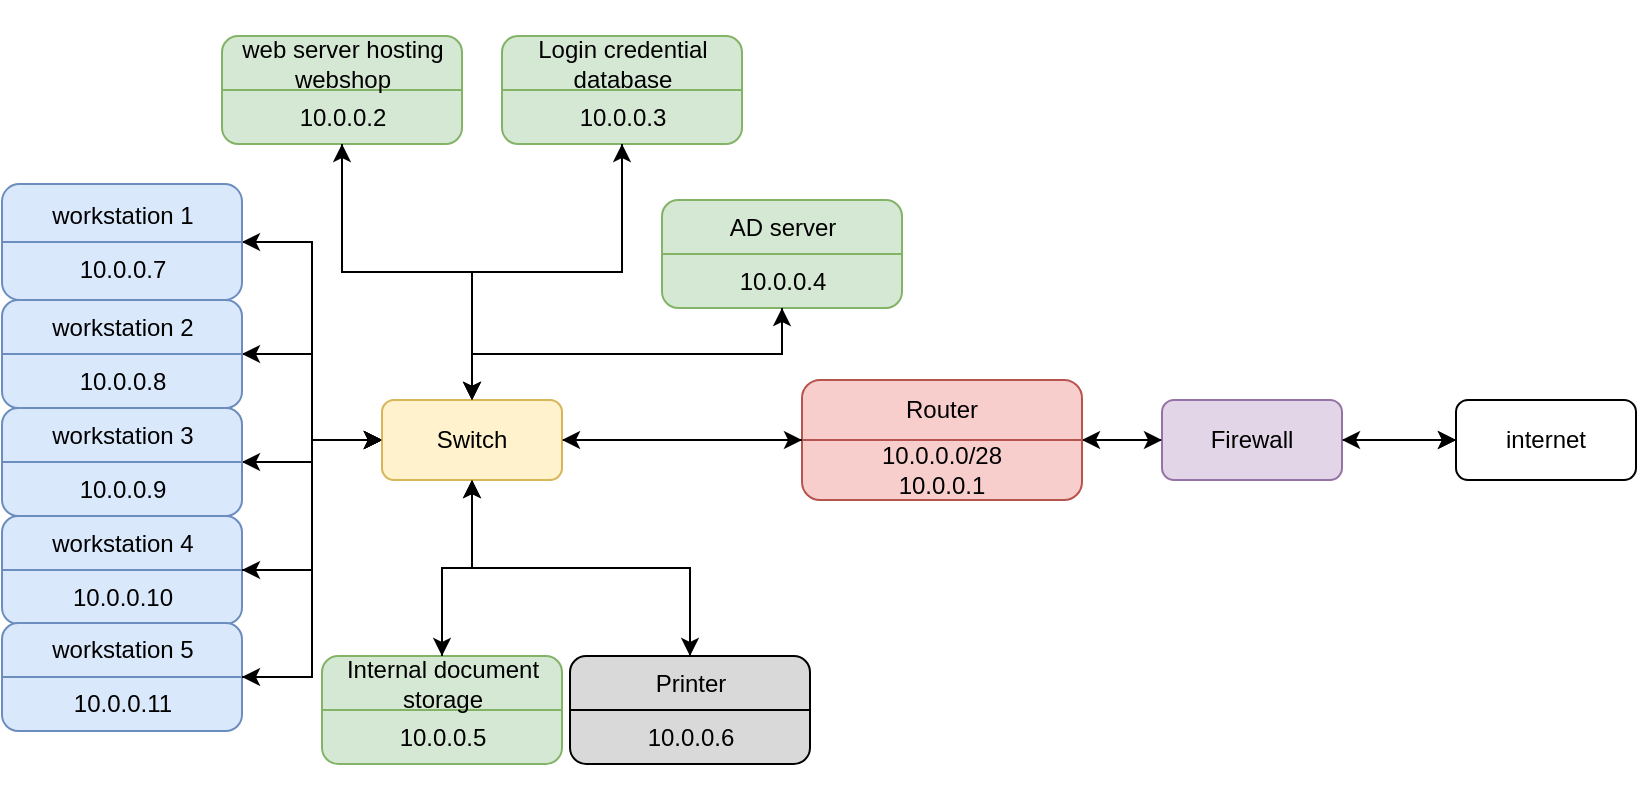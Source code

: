 <mxfile version="22.0.3" type="device">
  <diagram name="Page-1" id="LN097uPsQeDj9nCGL8V_">
    <mxGraphModel dx="982" dy="665" grid="1" gridSize="10" guides="1" tooltips="1" connect="1" arrows="1" fold="1" page="1" pageScale="1" pageWidth="827" pageHeight="1169" math="0" shadow="0">
      <root>
        <mxCell id="0" />
        <mxCell id="1" parent="0" />
        <mxCell id="njN2i-LVsgVJ1UvWSxGF-36" value="" style="group" parent="1" vertex="1" connectable="0">
          <mxGeometry x="10" y="410" width="120" height="90" as="geometry" />
        </mxCell>
        <mxCell id="njN2i-LVsgVJ1UvWSxGF-37" value="" style="rounded=1;whiteSpace=wrap;html=1;container=0;fillColor=#dae8fc;strokeColor=#6c8ebf;" parent="njN2i-LVsgVJ1UvWSxGF-36" vertex="1">
          <mxGeometry y="18" width="120" height="54" as="geometry" />
        </mxCell>
        <mxCell id="njN2i-LVsgVJ1UvWSxGF-38" value="" style="endArrow=none;html=1;rounded=0;entryX=1;entryY=0.5;entryDx=0;entryDy=0;fillColor=#dae8fc;strokeColor=#6c8ebf;" parent="njN2i-LVsgVJ1UvWSxGF-36" target="njN2i-LVsgVJ1UvWSxGF-37" edge="1">
          <mxGeometry width="50" height="50" relative="1" as="geometry">
            <mxPoint y="45" as="sourcePoint" />
            <mxPoint x="56.842" y="45" as="targetPoint" />
          </mxGeometry>
        </mxCell>
        <mxCell id="njN2i-LVsgVJ1UvWSxGF-39" value="workstation 4" style="text;html=1;strokeColor=none;fillColor=none;align=center;verticalAlign=middle;whiteSpace=wrap;rounded=0;container=0;" parent="njN2i-LVsgVJ1UvWSxGF-36" vertex="1">
          <mxGeometry x="8.571" y="18" width="102.857" height="27" as="geometry" />
        </mxCell>
        <mxCell id="njN2i-LVsgVJ1UvWSxGF-40" value="10.0.0.10" style="text;html=1;strokeColor=none;fillColor=none;align=center;verticalAlign=middle;whiteSpace=wrap;rounded=0;container=0;" parent="njN2i-LVsgVJ1UvWSxGF-36" vertex="1">
          <mxGeometry x="8.571" y="45" width="102.857" height="27" as="geometry" />
        </mxCell>
        <mxCell id="6VdATLwpPyrFod4XCKAj-17" style="edgeStyle=orthogonalEdgeStyle;rounded=0;orthogonalLoop=1;jettySize=auto;html=1;exitX=0;exitY=0.5;exitDx=0;exitDy=0;entryX=1;entryY=0.5;entryDx=0;entryDy=0;" edge="1" parent="1" source="6VdATLwpPyrFod4XCKAj-7" target="njN2i-LVsgVJ1UvWSxGF-22">
          <mxGeometry relative="1" as="geometry" />
        </mxCell>
        <mxCell id="6VdATLwpPyrFod4XCKAj-18" style="edgeStyle=orthogonalEdgeStyle;rounded=0;orthogonalLoop=1;jettySize=auto;html=1;exitX=0;exitY=0.5;exitDx=0;exitDy=0;entryX=1;entryY=0.5;entryDx=0;entryDy=0;" edge="1" parent="1" source="6VdATLwpPyrFod4XCKAj-7" target="njN2i-LVsgVJ1UvWSxGF-27">
          <mxGeometry relative="1" as="geometry" />
        </mxCell>
        <mxCell id="6VdATLwpPyrFod4XCKAj-20" style="edgeStyle=orthogonalEdgeStyle;rounded=0;orthogonalLoop=1;jettySize=auto;html=1;exitX=0;exitY=0.5;exitDx=0;exitDy=0;entryX=1;entryY=0.5;entryDx=0;entryDy=0;" edge="1" parent="1" source="6VdATLwpPyrFod4XCKAj-7" target="njN2i-LVsgVJ1UvWSxGF-32">
          <mxGeometry relative="1" as="geometry" />
        </mxCell>
        <mxCell id="6VdATLwpPyrFod4XCKAj-21" style="edgeStyle=orthogonalEdgeStyle;rounded=0;orthogonalLoop=1;jettySize=auto;html=1;exitX=0;exitY=0.5;exitDx=0;exitDy=0;entryX=1;entryY=0.5;entryDx=0;entryDy=0;" edge="1" parent="1" source="6VdATLwpPyrFod4XCKAj-7" target="njN2i-LVsgVJ1UvWSxGF-37">
          <mxGeometry relative="1" as="geometry" />
        </mxCell>
        <mxCell id="6VdATLwpPyrFod4XCKAj-9" style="edgeStyle=orthogonalEdgeStyle;rounded=0;orthogonalLoop=1;jettySize=auto;html=1;exitX=1;exitY=0.5;exitDx=0;exitDy=0;entryX=0;entryY=0.5;entryDx=0;entryDy=0;" edge="1" parent="1" source="njN2i-LVsgVJ1UvWSxGF-22" target="6VdATLwpPyrFod4XCKAj-7">
          <mxGeometry relative="1" as="geometry" />
        </mxCell>
        <mxCell id="6VdATLwpPyrFod4XCKAj-12" style="edgeStyle=orthogonalEdgeStyle;rounded=0;orthogonalLoop=1;jettySize=auto;html=1;exitX=1;exitY=0.5;exitDx=0;exitDy=0;entryX=0;entryY=0.5;entryDx=0;entryDy=0;" edge="1" parent="1" source="njN2i-LVsgVJ1UvWSxGF-27" target="6VdATLwpPyrFod4XCKAj-7">
          <mxGeometry relative="1" as="geometry" />
        </mxCell>
        <mxCell id="6VdATLwpPyrFod4XCKAj-14" style="edgeStyle=orthogonalEdgeStyle;rounded=0;orthogonalLoop=1;jettySize=auto;html=1;exitX=1;exitY=0.5;exitDx=0;exitDy=0;entryX=0;entryY=0.5;entryDx=0;entryDy=0;" edge="1" parent="1" source="njN2i-LVsgVJ1UvWSxGF-32" target="6VdATLwpPyrFod4XCKAj-7">
          <mxGeometry relative="1" as="geometry" />
        </mxCell>
        <mxCell id="6VdATLwpPyrFod4XCKAj-15" style="edgeStyle=orthogonalEdgeStyle;rounded=0;orthogonalLoop=1;jettySize=auto;html=1;exitX=1;exitY=0.5;exitDx=0;exitDy=0;entryX=0;entryY=0.5;entryDx=0;entryDy=0;" edge="1" parent="1" source="njN2i-LVsgVJ1UvWSxGF-37" target="6VdATLwpPyrFod4XCKAj-7">
          <mxGeometry relative="1" as="geometry" />
        </mxCell>
        <mxCell id="6VdATLwpPyrFod4XCKAj-36" style="edgeStyle=orthogonalEdgeStyle;rounded=0;orthogonalLoop=1;jettySize=auto;html=1;exitX=0;exitY=0.5;exitDx=0;exitDy=0;entryX=1;entryY=0.5;entryDx=0;entryDy=0;" edge="1" parent="1" source="6VdATLwpPyrFod4XCKAj-26" target="njN2i-LVsgVJ1UvWSxGF-4">
          <mxGeometry relative="1" as="geometry" />
        </mxCell>
        <mxCell id="6VdATLwpPyrFod4XCKAj-88" style="edgeStyle=orthogonalEdgeStyle;rounded=0;orthogonalLoop=1;jettySize=auto;html=1;exitX=1;exitY=0.5;exitDx=0;exitDy=0;entryX=0;entryY=0.5;entryDx=0;entryDy=0;" edge="1" parent="1" source="6VdATLwpPyrFod4XCKAj-26" target="6VdATLwpPyrFod4XCKAj-87">
          <mxGeometry relative="1" as="geometry" />
        </mxCell>
        <mxCell id="6VdATLwpPyrFod4XCKAj-89" style="edgeStyle=orthogonalEdgeStyle;rounded=0;orthogonalLoop=1;jettySize=auto;html=1;exitX=1;exitY=0.5;exitDx=0;exitDy=0;entryX=0;entryY=0.5;entryDx=0;entryDy=0;" edge="1" parent="1" source="6VdATLwpPyrFod4XCKAj-26" target="6VdATLwpPyrFod4XCKAj-87">
          <mxGeometry relative="1" as="geometry" />
        </mxCell>
        <mxCell id="6VdATLwpPyrFod4XCKAj-26" value="Firewall" style="rounded=1;whiteSpace=wrap;html=1;fillColor=#e1d5e7;strokeColor=#9673a6;" vertex="1" parent="1">
          <mxGeometry x="590" y="370" width="90" height="40" as="geometry" />
        </mxCell>
        <mxCell id="6VdATLwpPyrFod4XCKAj-30" value="" style="group" vertex="1" connectable="0" parent="1">
          <mxGeometry x="120" y="170" width="120" height="90" as="geometry" />
        </mxCell>
        <mxCell id="6VdATLwpPyrFod4XCKAj-31" value="" style="rounded=1;whiteSpace=wrap;html=1;container=0;fillColor=#d5e8d4;strokeColor=#82b366;" vertex="1" parent="6VdATLwpPyrFod4XCKAj-30">
          <mxGeometry y="18" width="120" height="54" as="geometry" />
        </mxCell>
        <mxCell id="6VdATLwpPyrFod4XCKAj-32" value="" style="endArrow=none;html=1;rounded=0;entryX=1;entryY=0.5;entryDx=0;entryDy=0;fillColor=#d5e8d4;strokeColor=#82b366;" edge="1" parent="6VdATLwpPyrFod4XCKAj-30" target="6VdATLwpPyrFod4XCKAj-31">
          <mxGeometry width="50" height="50" relative="1" as="geometry">
            <mxPoint y="45" as="sourcePoint" />
            <mxPoint x="56.842" y="45" as="targetPoint" />
          </mxGeometry>
        </mxCell>
        <mxCell id="6VdATLwpPyrFod4XCKAj-33" value="web server hosting webshop" style="text;html=1;strokeColor=none;fillColor=none;align=center;verticalAlign=middle;whiteSpace=wrap;rounded=0;container=0;" vertex="1" parent="6VdATLwpPyrFod4XCKAj-30">
          <mxGeometry x="8.571" y="18" width="102.857" height="27" as="geometry" />
        </mxCell>
        <mxCell id="6VdATLwpPyrFod4XCKAj-34" value="10.0.0.2" style="text;html=1;strokeColor=none;fillColor=none;align=center;verticalAlign=middle;whiteSpace=wrap;rounded=0;container=0;" vertex="1" parent="6VdATLwpPyrFod4XCKAj-30">
          <mxGeometry x="8.571" y="45" width="102.857" height="27" as="geometry" />
        </mxCell>
        <mxCell id="6VdATLwpPyrFod4XCKAj-35" style="edgeStyle=orthogonalEdgeStyle;rounded=0;orthogonalLoop=1;jettySize=auto;html=1;exitX=1;exitY=0.5;exitDx=0;exitDy=0;" edge="1" parent="1" source="njN2i-LVsgVJ1UvWSxGF-4" target="6VdATLwpPyrFod4XCKAj-26">
          <mxGeometry relative="1" as="geometry" />
        </mxCell>
        <mxCell id="njN2i-LVsgVJ1UvWSxGF-4" value="" style="rounded=1;whiteSpace=wrap;html=1;container=0;fillColor=#f8cecc;strokeColor=#b85450;" parent="1" vertex="1">
          <mxGeometry x="410" y="360" width="140" height="60" as="geometry" />
        </mxCell>
        <mxCell id="njN2i-LVsgVJ1UvWSxGF-13" value="" style="endArrow=none;html=1;rounded=0;entryX=1;entryY=0.5;entryDx=0;entryDy=0;fillColor=#f8cecc;strokeColor=#b85450;" parent="1" target="njN2i-LVsgVJ1UvWSxGF-4" edge="1">
          <mxGeometry width="50" height="50" relative="1" as="geometry">
            <mxPoint x="410" y="390" as="sourcePoint" />
            <mxPoint x="476.316" y="390" as="targetPoint" />
          </mxGeometry>
        </mxCell>
        <mxCell id="njN2i-LVsgVJ1UvWSxGF-18" value="Router" style="text;html=1;strokeColor=none;fillColor=none;align=center;verticalAlign=middle;whiteSpace=wrap;rounded=0;container=0;" parent="1" vertex="1">
          <mxGeometry x="420" y="360" width="120" height="30" as="geometry" />
        </mxCell>
        <mxCell id="njN2i-LVsgVJ1UvWSxGF-19" value="10.0.0.0/28&lt;br&gt;10.0.0.1" style="text;html=1;strokeColor=none;fillColor=none;align=center;verticalAlign=middle;whiteSpace=wrap;rounded=0;container=0;" parent="1" vertex="1">
          <mxGeometry x="420" y="390" width="120" height="30" as="geometry" />
        </mxCell>
        <mxCell id="6VdATLwpPyrFod4XCKAj-27" style="edgeStyle=orthogonalEdgeStyle;rounded=0;orthogonalLoop=1;jettySize=auto;html=1;exitX=1;exitY=0.5;exitDx=0;exitDy=0;entryX=0;entryY=0.5;entryDx=0;entryDy=0;" edge="1" parent="1" source="6VdATLwpPyrFod4XCKAj-7" target="njN2i-LVsgVJ1UvWSxGF-4">
          <mxGeometry relative="1" as="geometry" />
        </mxCell>
        <mxCell id="6VdATLwpPyrFod4XCKAj-39" style="edgeStyle=orthogonalEdgeStyle;rounded=0;orthogonalLoop=1;jettySize=auto;html=1;exitX=0.5;exitY=0;exitDx=0;exitDy=0;entryX=0.5;entryY=1;entryDx=0;entryDy=0;" edge="1" parent="1" source="6VdATLwpPyrFod4XCKAj-7" target="6VdATLwpPyrFod4XCKAj-34">
          <mxGeometry relative="1" as="geometry" />
        </mxCell>
        <mxCell id="6VdATLwpPyrFod4XCKAj-61" style="edgeStyle=orthogonalEdgeStyle;rounded=0;orthogonalLoop=1;jettySize=auto;html=1;exitX=0.5;exitY=0;exitDx=0;exitDy=0;entryX=0.5;entryY=1;entryDx=0;entryDy=0;" edge="1" parent="1" source="6VdATLwpPyrFod4XCKAj-7" target="6VdATLwpPyrFod4XCKAj-52">
          <mxGeometry relative="1" as="geometry" />
        </mxCell>
        <mxCell id="6VdATLwpPyrFod4XCKAj-63" style="edgeStyle=orthogonalEdgeStyle;rounded=0;orthogonalLoop=1;jettySize=auto;html=1;exitX=0.5;exitY=1;exitDx=0;exitDy=0;entryX=0.5;entryY=0;entryDx=0;entryDy=0;" edge="1" parent="1" source="6VdATLwpPyrFod4XCKAj-7" target="6VdATLwpPyrFod4XCKAj-44">
          <mxGeometry relative="1" as="geometry" />
        </mxCell>
        <mxCell id="6VdATLwpPyrFod4XCKAj-71" style="edgeStyle=orthogonalEdgeStyle;rounded=0;orthogonalLoop=1;jettySize=auto;html=1;exitX=0.5;exitY=1;exitDx=0;exitDy=0;entryX=0.5;entryY=0;entryDx=0;entryDy=0;" edge="1" parent="1" source="6VdATLwpPyrFod4XCKAj-7" target="6VdATLwpPyrFod4XCKAj-55">
          <mxGeometry relative="1" as="geometry" />
        </mxCell>
        <mxCell id="6VdATLwpPyrFod4XCKAj-78" style="edgeStyle=orthogonalEdgeStyle;rounded=0;orthogonalLoop=1;jettySize=auto;html=1;exitX=0.5;exitY=0;exitDx=0;exitDy=0;entryX=0.5;entryY=1;entryDx=0;entryDy=0;" edge="1" parent="1" source="6VdATLwpPyrFod4XCKAj-7" target="6VdATLwpPyrFod4XCKAj-76">
          <mxGeometry relative="1" as="geometry" />
        </mxCell>
        <mxCell id="6VdATLwpPyrFod4XCKAj-86" style="edgeStyle=orthogonalEdgeStyle;rounded=0;orthogonalLoop=1;jettySize=auto;html=1;exitX=0;exitY=0.5;exitDx=0;exitDy=0;entryX=1;entryY=0.5;entryDx=0;entryDy=0;" edge="1" parent="1" source="6VdATLwpPyrFod4XCKAj-7" target="6VdATLwpPyrFod4XCKAj-81">
          <mxGeometry relative="1" as="geometry" />
        </mxCell>
        <mxCell id="6VdATLwpPyrFod4XCKAj-7" value="Switch" style="rounded=1;whiteSpace=wrap;html=1;fillColor=#fff2cc;strokeColor=#d6b656;" vertex="1" parent="1">
          <mxGeometry x="200" y="370" width="90" height="40" as="geometry" />
        </mxCell>
        <mxCell id="6VdATLwpPyrFod4XCKAj-28" style="edgeStyle=orthogonalEdgeStyle;rounded=0;orthogonalLoop=1;jettySize=auto;html=1;exitX=0;exitY=0.5;exitDx=0;exitDy=0;entryX=1;entryY=0.5;entryDx=0;entryDy=0;" edge="1" parent="1" source="njN2i-LVsgVJ1UvWSxGF-4" target="6VdATLwpPyrFod4XCKAj-7">
          <mxGeometry relative="1" as="geometry" />
        </mxCell>
        <mxCell id="6VdATLwpPyrFod4XCKAj-40" style="edgeStyle=orthogonalEdgeStyle;rounded=0;orthogonalLoop=1;jettySize=auto;html=1;exitX=0.5;exitY=1;exitDx=0;exitDy=0;entryX=0.5;entryY=0;entryDx=0;entryDy=0;" edge="1" parent="1" source="6VdATLwpPyrFod4XCKAj-34" target="6VdATLwpPyrFod4XCKAj-7">
          <mxGeometry relative="1" as="geometry" />
        </mxCell>
        <mxCell id="6VdATLwpPyrFod4XCKAj-41" value="" style="group" vertex="1" connectable="0" parent="1">
          <mxGeometry x="294" y="480" width="120" height="90" as="geometry" />
        </mxCell>
        <mxCell id="6VdATLwpPyrFod4XCKAj-42" value="" style="rounded=1;whiteSpace=wrap;html=1;container=0;fillColor=#D9D9D9;" vertex="1" parent="6VdATLwpPyrFod4XCKAj-41">
          <mxGeometry y="18" width="120" height="54" as="geometry" />
        </mxCell>
        <mxCell id="6VdATLwpPyrFod4XCKAj-43" value="" style="endArrow=none;html=1;rounded=0;entryX=1;entryY=0.5;entryDx=0;entryDy=0;" edge="1" parent="6VdATLwpPyrFod4XCKAj-41" target="6VdATLwpPyrFod4XCKAj-42">
          <mxGeometry width="50" height="50" relative="1" as="geometry">
            <mxPoint y="45" as="sourcePoint" />
            <mxPoint x="56.842" y="45" as="targetPoint" />
          </mxGeometry>
        </mxCell>
        <mxCell id="6VdATLwpPyrFod4XCKAj-44" value="Printer" style="text;html=1;strokeColor=none;fillColor=none;align=center;verticalAlign=middle;whiteSpace=wrap;rounded=0;container=0;" vertex="1" parent="6VdATLwpPyrFod4XCKAj-41">
          <mxGeometry x="8.571" y="18" width="102.857" height="27" as="geometry" />
        </mxCell>
        <mxCell id="6VdATLwpPyrFod4XCKAj-45" value="10.0.0.6" style="text;html=1;strokeColor=none;fillColor=none;align=center;verticalAlign=middle;whiteSpace=wrap;rounded=0;container=0;" vertex="1" parent="6VdATLwpPyrFod4XCKAj-41">
          <mxGeometry x="8.571" y="45" width="102.857" height="27" as="geometry" />
        </mxCell>
        <mxCell id="6VdATLwpPyrFod4XCKAj-49" value="" style="rounded=1;whiteSpace=wrap;html=1;container=0;fillColor=#d5e8d4;strokeColor=#82b366;" vertex="1" parent="1">
          <mxGeometry x="260" y="188" width="120" height="54" as="geometry" />
        </mxCell>
        <mxCell id="6VdATLwpPyrFod4XCKAj-50" value="" style="endArrow=none;html=1;rounded=0;entryX=1;entryY=0.5;entryDx=0;entryDy=0;fillColor=#d5e8d4;strokeColor=#82b366;" edge="1" parent="1" target="6VdATLwpPyrFod4XCKAj-49">
          <mxGeometry width="50" height="50" relative="1" as="geometry">
            <mxPoint x="260" y="215" as="sourcePoint" />
            <mxPoint x="316.842" y="215" as="targetPoint" />
          </mxGeometry>
        </mxCell>
        <mxCell id="6VdATLwpPyrFod4XCKAj-51" value="Login credential database" style="text;html=1;strokeColor=none;fillColor=none;align=center;verticalAlign=middle;whiteSpace=wrap;rounded=0;container=0;" vertex="1" parent="1">
          <mxGeometry x="268.571" y="188" width="102.857" height="27" as="geometry" />
        </mxCell>
        <mxCell id="6VdATLwpPyrFod4XCKAj-60" style="edgeStyle=orthogonalEdgeStyle;rounded=0;orthogonalLoop=1;jettySize=auto;html=1;exitX=0.5;exitY=1;exitDx=0;exitDy=0;entryX=0.5;entryY=0;entryDx=0;entryDy=0;" edge="1" parent="1" source="6VdATLwpPyrFod4XCKAj-52" target="6VdATLwpPyrFod4XCKAj-7">
          <mxGeometry relative="1" as="geometry" />
        </mxCell>
        <mxCell id="6VdATLwpPyrFod4XCKAj-52" value="10.0.0.3" style="text;html=1;strokeColor=none;fillColor=none;align=center;verticalAlign=middle;whiteSpace=wrap;rounded=0;container=0;" vertex="1" parent="1">
          <mxGeometry x="268.571" y="215" width="102.857" height="27" as="geometry" />
        </mxCell>
        <mxCell id="6VdATLwpPyrFod4XCKAj-53" value="" style="rounded=1;whiteSpace=wrap;html=1;container=0;fillColor=#d5e8d4;strokeColor=#82b366;" vertex="1" parent="1">
          <mxGeometry x="170" y="498" width="120" height="54" as="geometry" />
        </mxCell>
        <mxCell id="6VdATLwpPyrFod4XCKAj-54" value="" style="endArrow=none;html=1;rounded=0;entryX=1;entryY=0.5;entryDx=0;entryDy=0;fillColor=#d5e8d4;strokeColor=#82b366;" edge="1" parent="1" target="6VdATLwpPyrFod4XCKAj-53">
          <mxGeometry width="50" height="50" relative="1" as="geometry">
            <mxPoint x="170" y="525" as="sourcePoint" />
            <mxPoint x="226.842" y="525" as="targetPoint" />
          </mxGeometry>
        </mxCell>
        <mxCell id="6VdATLwpPyrFod4XCKAj-70" style="edgeStyle=orthogonalEdgeStyle;rounded=0;orthogonalLoop=1;jettySize=auto;html=1;exitX=0.5;exitY=0;exitDx=0;exitDy=0;entryX=0.5;entryY=1;entryDx=0;entryDy=0;" edge="1" parent="1" source="6VdATLwpPyrFod4XCKAj-55" target="6VdATLwpPyrFod4XCKAj-7">
          <mxGeometry relative="1" as="geometry" />
        </mxCell>
        <mxCell id="6VdATLwpPyrFod4XCKAj-55" value="Internal document storage" style="text;html=1;strokeColor=none;fillColor=none;align=center;verticalAlign=middle;whiteSpace=wrap;rounded=0;container=0;" vertex="1" parent="1">
          <mxGeometry x="178.571" y="498" width="102.857" height="27" as="geometry" />
        </mxCell>
        <mxCell id="6VdATLwpPyrFod4XCKAj-56" value="10.0.0.5" style="text;html=1;strokeColor=none;fillColor=none;align=center;verticalAlign=middle;whiteSpace=wrap;rounded=0;container=0;" vertex="1" parent="1">
          <mxGeometry x="178.571" y="525" width="102.857" height="27" as="geometry" />
        </mxCell>
        <mxCell id="6VdATLwpPyrFod4XCKAj-62" style="edgeStyle=orthogonalEdgeStyle;rounded=0;orthogonalLoop=1;jettySize=auto;html=1;exitX=0.5;exitY=0;exitDx=0;exitDy=0;entryX=0.5;entryY=1;entryDx=0;entryDy=0;" edge="1" parent="1" source="6VdATLwpPyrFod4XCKAj-44" target="6VdATLwpPyrFod4XCKAj-7">
          <mxGeometry relative="1" as="geometry" />
        </mxCell>
        <mxCell id="6VdATLwpPyrFod4XCKAj-73" value="" style="rounded=1;whiteSpace=wrap;html=1;container=0;fillColor=#d5e8d4;strokeColor=#82b366;" vertex="1" parent="1">
          <mxGeometry x="340" y="270" width="120" height="54" as="geometry" />
        </mxCell>
        <mxCell id="6VdATLwpPyrFod4XCKAj-74" value="" style="endArrow=none;html=1;rounded=0;entryX=1;entryY=0.5;entryDx=0;entryDy=0;fillColor=#d5e8d4;strokeColor=#82b366;" edge="1" parent="1" target="6VdATLwpPyrFod4XCKAj-73">
          <mxGeometry width="50" height="50" relative="1" as="geometry">
            <mxPoint x="340" y="297" as="sourcePoint" />
            <mxPoint x="396.842" y="297" as="targetPoint" />
          </mxGeometry>
        </mxCell>
        <mxCell id="6VdATLwpPyrFod4XCKAj-75" value="AD server" style="text;html=1;strokeColor=none;fillColor=none;align=center;verticalAlign=middle;whiteSpace=wrap;rounded=0;container=0;" vertex="1" parent="1">
          <mxGeometry x="348.571" y="270" width="102.857" height="27" as="geometry" />
        </mxCell>
        <mxCell id="6VdATLwpPyrFod4XCKAj-77" style="edgeStyle=orthogonalEdgeStyle;rounded=0;orthogonalLoop=1;jettySize=auto;html=1;exitX=0.5;exitY=1;exitDx=0;exitDy=0;entryX=0.5;entryY=0;entryDx=0;entryDy=0;" edge="1" parent="1" source="6VdATLwpPyrFod4XCKAj-76" target="6VdATLwpPyrFod4XCKAj-7">
          <mxGeometry relative="1" as="geometry" />
        </mxCell>
        <mxCell id="6VdATLwpPyrFod4XCKAj-76" value="10.0.0.4" style="text;html=1;strokeColor=none;fillColor=none;align=center;verticalAlign=middle;whiteSpace=wrap;rounded=0;container=0;" vertex="1" parent="1">
          <mxGeometry x="348.571" y="297" width="102.857" height="27" as="geometry" />
        </mxCell>
        <mxCell id="njN2i-LVsgVJ1UvWSxGF-22" value="" style="rounded=1;whiteSpace=wrap;html=1;container=0;fillColor=#dae8fc;strokeColor=#6c8ebf;" parent="1" vertex="1">
          <mxGeometry x="10" y="262" width="120" height="58" as="geometry" />
        </mxCell>
        <mxCell id="njN2i-LVsgVJ1UvWSxGF-23" value="" style="endArrow=none;html=1;rounded=0;entryX=1;entryY=0.5;entryDx=0;entryDy=0;fillColor=#dae8fc;strokeColor=#6c8ebf;" parent="1" target="njN2i-LVsgVJ1UvWSxGF-22" edge="1">
          <mxGeometry width="50" height="50" relative="1" as="geometry">
            <mxPoint x="10" y="291" as="sourcePoint" />
            <mxPoint x="66.842" y="291" as="targetPoint" />
          </mxGeometry>
        </mxCell>
        <mxCell id="njN2i-LVsgVJ1UvWSxGF-24" value="workstation 1" style="text;html=1;strokeColor=none;fillColor=none;align=center;verticalAlign=middle;whiteSpace=wrap;rounded=0;container=0;" parent="1" vertex="1">
          <mxGeometry x="18.571" y="264" width="102.857" height="27" as="geometry" />
        </mxCell>
        <mxCell id="njN2i-LVsgVJ1UvWSxGF-25" value="10.0.0.7" style="text;html=1;strokeColor=none;fillColor=none;align=center;verticalAlign=middle;whiteSpace=wrap;rounded=0;container=0;" parent="1" vertex="1">
          <mxGeometry x="18.571" y="291" width="102.857" height="27" as="geometry" />
        </mxCell>
        <mxCell id="njN2i-LVsgVJ1UvWSxGF-27" value="" style="rounded=1;whiteSpace=wrap;html=1;container=0;fillColor=#dae8fc;strokeColor=#6c8ebf;" parent="1" vertex="1">
          <mxGeometry x="10" y="320" width="120" height="54" as="geometry" />
        </mxCell>
        <mxCell id="njN2i-LVsgVJ1UvWSxGF-28" value="" style="endArrow=none;html=1;rounded=0;entryX=1;entryY=0.5;entryDx=0;entryDy=0;fillColor=#dae8fc;strokeColor=#6c8ebf;" parent="1" target="njN2i-LVsgVJ1UvWSxGF-27" edge="1">
          <mxGeometry width="50" height="50" relative="1" as="geometry">
            <mxPoint x="10" y="347" as="sourcePoint" />
            <mxPoint x="66.842" y="347" as="targetPoint" />
          </mxGeometry>
        </mxCell>
        <mxCell id="njN2i-LVsgVJ1UvWSxGF-29" value="workstation 2" style="text;html=1;strokeColor=none;fillColor=none;align=center;verticalAlign=middle;whiteSpace=wrap;rounded=0;container=0;" parent="1" vertex="1">
          <mxGeometry x="18.571" y="320" width="102.857" height="27" as="geometry" />
        </mxCell>
        <mxCell id="njN2i-LVsgVJ1UvWSxGF-30" value="10.0.0.8" style="text;html=1;strokeColor=none;fillColor=none;align=center;verticalAlign=middle;whiteSpace=wrap;rounded=0;container=0;" parent="1" vertex="1">
          <mxGeometry x="18.571" y="347" width="102.857" height="27" as="geometry" />
        </mxCell>
        <mxCell id="njN2i-LVsgVJ1UvWSxGF-32" value="" style="rounded=1;whiteSpace=wrap;html=1;container=0;fillColor=#dae8fc;strokeColor=#6c8ebf;" parent="1" vertex="1">
          <mxGeometry x="10" y="374" width="120" height="54" as="geometry" />
        </mxCell>
        <mxCell id="njN2i-LVsgVJ1UvWSxGF-33" value="" style="endArrow=none;html=1;rounded=0;entryX=1;entryY=0.5;entryDx=0;entryDy=0;fillColor=#dae8fc;strokeColor=#6c8ebf;" parent="1" target="njN2i-LVsgVJ1UvWSxGF-32" edge="1">
          <mxGeometry width="50" height="50" relative="1" as="geometry">
            <mxPoint x="10" y="401" as="sourcePoint" />
            <mxPoint x="66.842" y="401" as="targetPoint" />
          </mxGeometry>
        </mxCell>
        <mxCell id="njN2i-LVsgVJ1UvWSxGF-34" value="workstation 3" style="text;html=1;strokeColor=none;fillColor=none;align=center;verticalAlign=middle;whiteSpace=wrap;rounded=0;container=0;" parent="1" vertex="1">
          <mxGeometry x="18.571" y="374" width="102.857" height="27" as="geometry" />
        </mxCell>
        <mxCell id="njN2i-LVsgVJ1UvWSxGF-35" value="10.0.0.9" style="text;html=1;strokeColor=none;fillColor=none;align=center;verticalAlign=middle;whiteSpace=wrap;rounded=0;container=0;" parent="1" vertex="1">
          <mxGeometry x="18.571" y="401" width="102.857" height="27" as="geometry" />
        </mxCell>
        <mxCell id="6VdATLwpPyrFod4XCKAj-80" value="" style="group" vertex="1" connectable="0" parent="1">
          <mxGeometry x="10" y="463.5" width="120" height="90" as="geometry" />
        </mxCell>
        <mxCell id="6VdATLwpPyrFod4XCKAj-81" value="" style="rounded=1;whiteSpace=wrap;html=1;container=0;fillColor=#dae8fc;strokeColor=#6c8ebf;" vertex="1" parent="6VdATLwpPyrFod4XCKAj-80">
          <mxGeometry y="18" width="120" height="54" as="geometry" />
        </mxCell>
        <mxCell id="6VdATLwpPyrFod4XCKAj-82" value="" style="endArrow=none;html=1;rounded=0;entryX=1;entryY=0.5;entryDx=0;entryDy=0;fillColor=#dae8fc;strokeColor=#6c8ebf;" edge="1" parent="6VdATLwpPyrFod4XCKAj-80" target="6VdATLwpPyrFod4XCKAj-81">
          <mxGeometry width="50" height="50" relative="1" as="geometry">
            <mxPoint y="45" as="sourcePoint" />
            <mxPoint x="56.842" y="45" as="targetPoint" />
          </mxGeometry>
        </mxCell>
        <mxCell id="6VdATLwpPyrFod4XCKAj-83" value="workstation 5" style="text;html=1;strokeColor=none;fillColor=none;align=center;verticalAlign=middle;whiteSpace=wrap;rounded=0;container=0;" vertex="1" parent="6VdATLwpPyrFod4XCKAj-80">
          <mxGeometry x="8.571" y="18" width="102.857" height="27" as="geometry" />
        </mxCell>
        <mxCell id="6VdATLwpPyrFod4XCKAj-84" value="10.0.0.11" style="text;html=1;strokeColor=none;fillColor=none;align=center;verticalAlign=middle;whiteSpace=wrap;rounded=0;container=0;" vertex="1" parent="6VdATLwpPyrFod4XCKAj-80">
          <mxGeometry x="8.571" y="45" width="102.857" height="27" as="geometry" />
        </mxCell>
        <mxCell id="6VdATLwpPyrFod4XCKAj-85" style="edgeStyle=orthogonalEdgeStyle;rounded=0;orthogonalLoop=1;jettySize=auto;html=1;exitX=1;exitY=0.5;exitDx=0;exitDy=0;entryX=0;entryY=0.5;entryDx=0;entryDy=0;" edge="1" parent="1" source="6VdATLwpPyrFod4XCKAj-81" target="6VdATLwpPyrFod4XCKAj-7">
          <mxGeometry relative="1" as="geometry" />
        </mxCell>
        <mxCell id="6VdATLwpPyrFod4XCKAj-92" style="edgeStyle=orthogonalEdgeStyle;rounded=0;orthogonalLoop=1;jettySize=auto;html=1;exitX=0;exitY=0.5;exitDx=0;exitDy=0;entryX=1;entryY=0.5;entryDx=0;entryDy=0;" edge="1" parent="1" source="6VdATLwpPyrFod4XCKAj-87" target="6VdATLwpPyrFod4XCKAj-26">
          <mxGeometry relative="1" as="geometry" />
        </mxCell>
        <mxCell id="6VdATLwpPyrFod4XCKAj-87" value="internet" style="rounded=1;whiteSpace=wrap;html=1;" vertex="1" parent="1">
          <mxGeometry x="737" y="370" width="90" height="40" as="geometry" />
        </mxCell>
      </root>
    </mxGraphModel>
  </diagram>
</mxfile>

